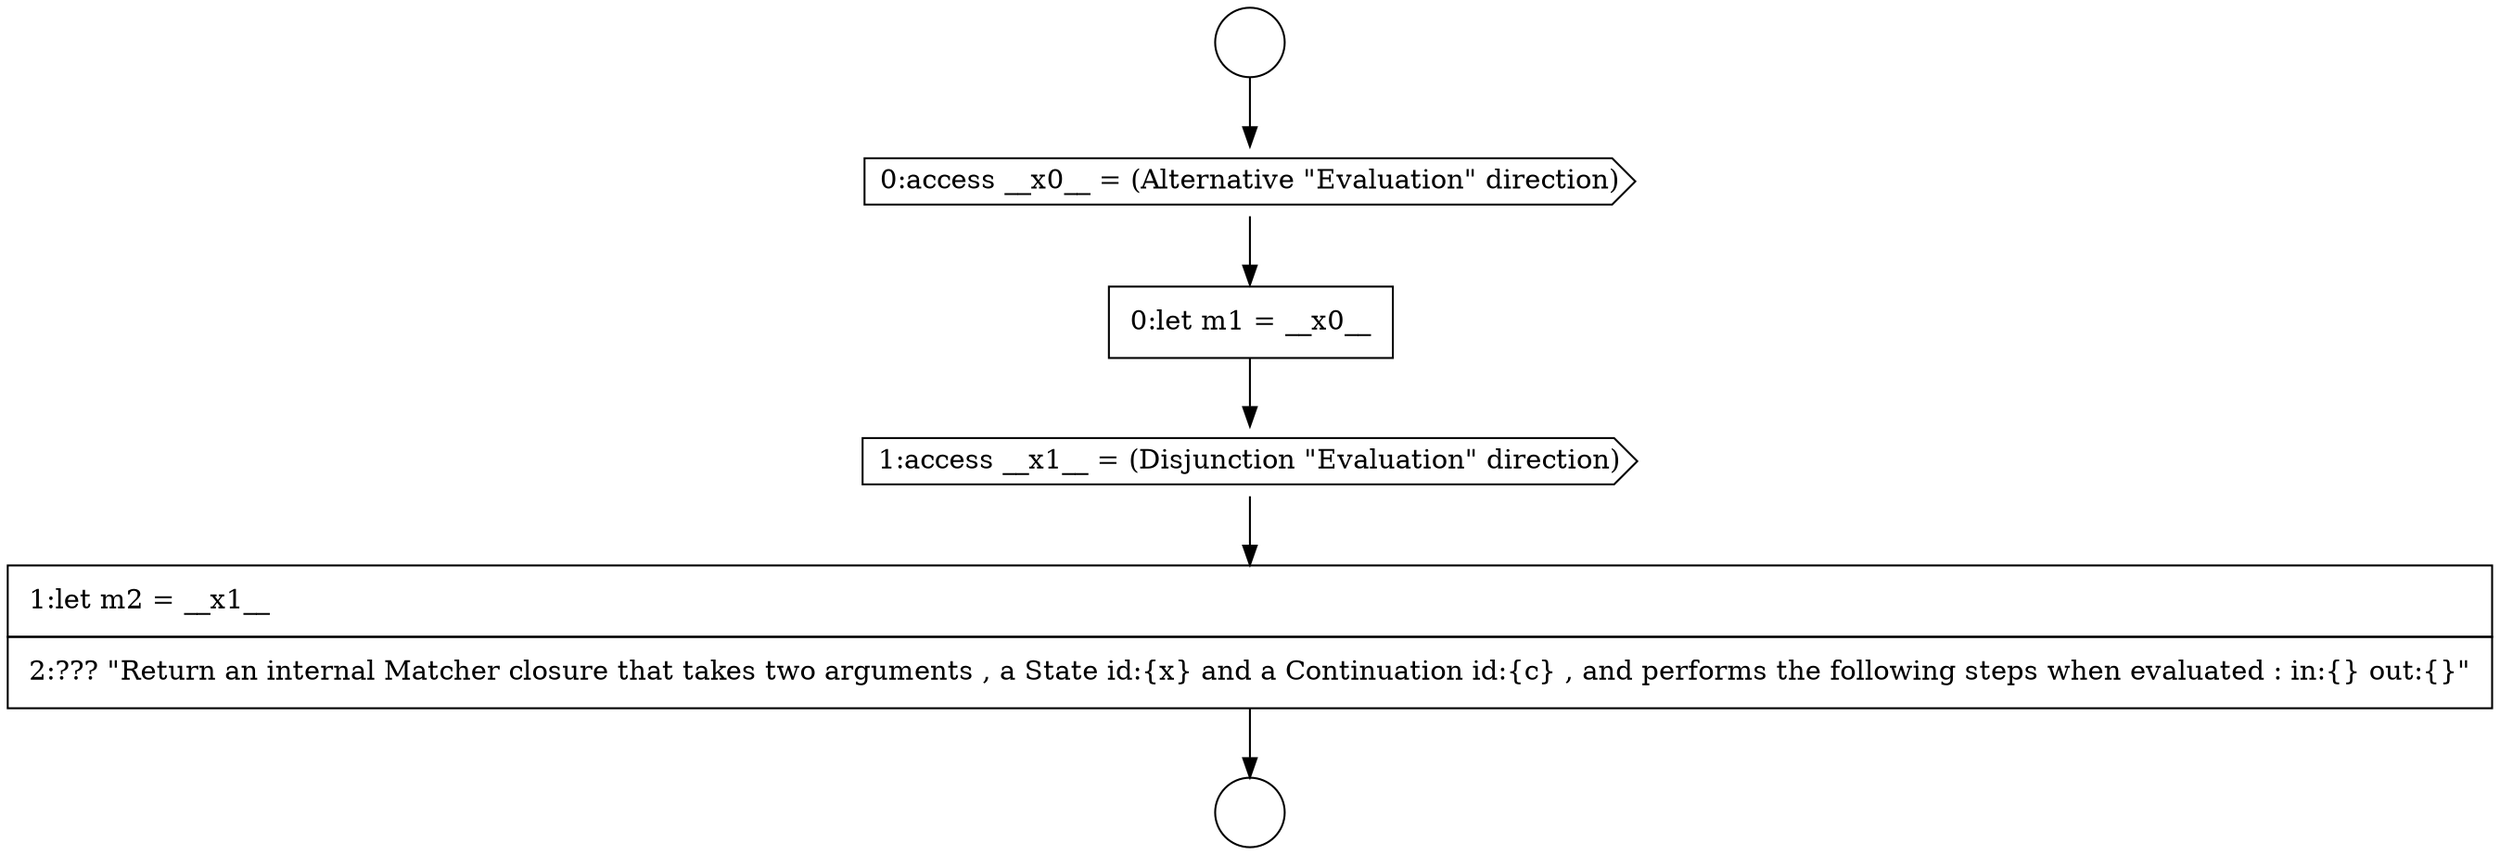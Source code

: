 digraph {
  node13488 [shape=cds, label=<<font color="black">0:access __x0__ = (Alternative &quot;Evaluation&quot; direction)</font>> color="black" fillcolor="white" style=filled]
  node13489 [shape=none, margin=0, label=<<font color="black">
    <table border="0" cellborder="1" cellspacing="0" cellpadding="10">
      <tr><td align="left">0:let m1 = __x0__</td></tr>
    </table>
  </font>> color="black" fillcolor="white" style=filled]
  node13487 [shape=circle label=" " color="black" fillcolor="white" style=filled]
  node13490 [shape=cds, label=<<font color="black">1:access __x1__ = (Disjunction &quot;Evaluation&quot; direction)</font>> color="black" fillcolor="white" style=filled]
  node13486 [shape=circle label=" " color="black" fillcolor="white" style=filled]
  node13491 [shape=none, margin=0, label=<<font color="black">
    <table border="0" cellborder="1" cellspacing="0" cellpadding="10">
      <tr><td align="left">1:let m2 = __x1__</td></tr>
      <tr><td align="left">2:??? &quot;Return an internal Matcher closure that takes two arguments , a State id:{x} and a Continuation id:{c} , and performs the following steps when evaluated : in:{} out:{}&quot;</td></tr>
    </table>
  </font>> color="black" fillcolor="white" style=filled]
  node13489 -> node13490 [ color="black"]
  node13486 -> node13488 [ color="black"]
  node13490 -> node13491 [ color="black"]
  node13491 -> node13487 [ color="black"]
  node13488 -> node13489 [ color="black"]
}
